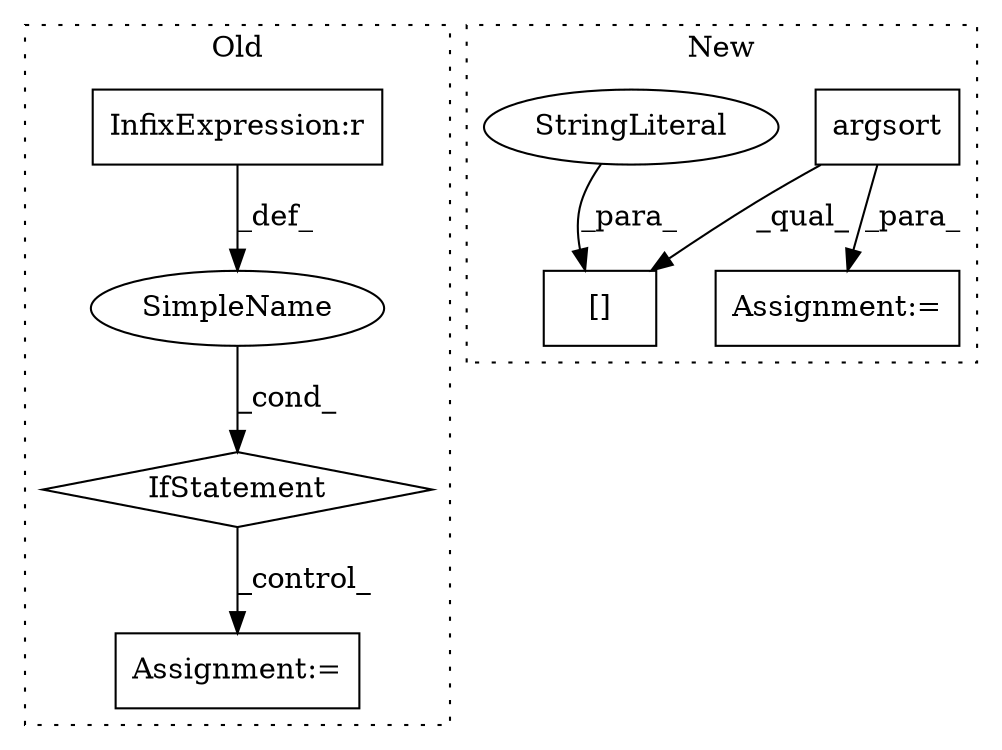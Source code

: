 digraph G {
subgraph cluster0 {
1 [label="IfStatement" a="25" s="665,679" l="4,2" shape="diamond"];
6 [label="SimpleName" a="42" s="" l="" shape="ellipse"];
7 [label="Assignment:=" a="7" s="693" l="2" shape="box"];
8 [label="InfixExpression:r" a="27" s="674" l="4" shape="box"];
label = "Old";
style="dotted";
}
subgraph cluster1 {
2 [label="argsort" a="32" s="269,286" l="8,1" shape="box"];
3 [label="Assignment:=" a="7" s="309" l="1" shape="box"];
4 [label="[]" a="2" s="465,503" l="7,1" shape="box"];
5 [label="StringLiteral" a="45" s="472" l="31" shape="ellipse"];
label = "New";
style="dotted";
}
1 -> 7 [label="_control_"];
2 -> 3 [label="_para_"];
2 -> 4 [label="_qual_"];
5 -> 4 [label="_para_"];
6 -> 1 [label="_cond_"];
8 -> 6 [label="_def_"];
}
